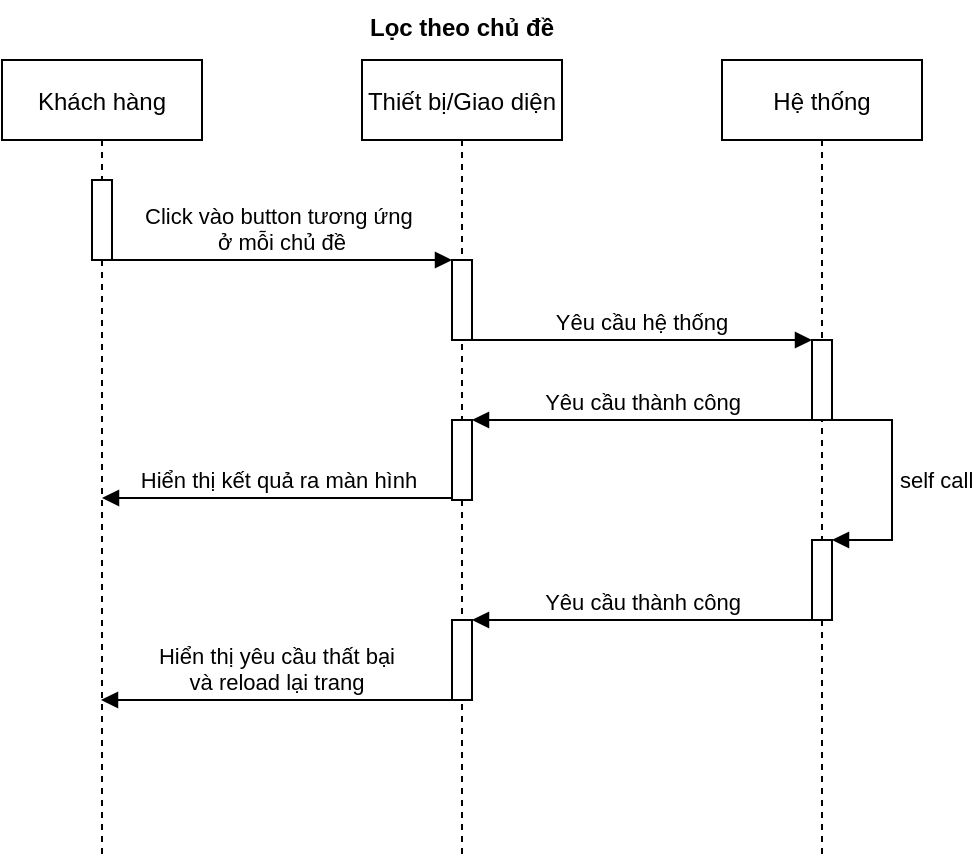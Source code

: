 <mxfile version="15.1.4" type="github">
  <diagram id="RIUnmxglVhpnbEQETzyr" name="Page-1">
    <mxGraphModel dx="1662" dy="794" grid="1" gridSize="10" guides="1" tooltips="1" connect="1" arrows="1" fold="1" page="1" pageScale="1" pageWidth="827" pageHeight="1169" math="0" shadow="0">
      <root>
        <mxCell id="0" />
        <mxCell id="1" parent="0" />
        <mxCell id="HQxGrHXjPFdWRkts6i6A-1" value="Khách hàng" style="shape=umlLifeline;perimeter=lifelinePerimeter;container=1;collapsible=0;recursiveResize=0;rounded=0;shadow=0;strokeWidth=1;" parent="1" vertex="1">
          <mxGeometry x="120" y="80" width="100" height="400" as="geometry" />
        </mxCell>
        <mxCell id="HQxGrHXjPFdWRkts6i6A-2" value="" style="points=[];perimeter=orthogonalPerimeter;rounded=0;shadow=0;strokeWidth=1;" parent="HQxGrHXjPFdWRkts6i6A-1" vertex="1">
          <mxGeometry x="45" y="60" width="10" height="40" as="geometry" />
        </mxCell>
        <mxCell id="HQxGrHXjPFdWRkts6i6A-3" value="Thiết bị/Giao diện" style="shape=umlLifeline;perimeter=lifelinePerimeter;container=1;collapsible=0;recursiveResize=0;rounded=0;shadow=0;strokeWidth=1;" parent="1" vertex="1">
          <mxGeometry x="300" y="80" width="100" height="400" as="geometry" />
        </mxCell>
        <mxCell id="HQxGrHXjPFdWRkts6i6A-4" value="" style="points=[];perimeter=orthogonalPerimeter;rounded=0;shadow=0;strokeWidth=1;" parent="HQxGrHXjPFdWRkts6i6A-3" vertex="1">
          <mxGeometry x="45" y="100" width="10" height="40" as="geometry" />
        </mxCell>
        <mxCell id="HQxGrHXjPFdWRkts6i6A-5" value="Click vào button tương ứng &#xa;ở mỗi chủ đề" style="verticalAlign=bottom;endArrow=block;shadow=0;strokeWidth=1;" parent="1" source="HQxGrHXjPFdWRkts6i6A-2" target="HQxGrHXjPFdWRkts6i6A-4" edge="1">
          <mxGeometry relative="1" as="geometry">
            <mxPoint x="275" y="160" as="sourcePoint" />
            <mxPoint x="320" y="200" as="targetPoint" />
            <Array as="points">
              <mxPoint x="240" y="180" />
              <mxPoint x="320" y="180" />
            </Array>
          </mxGeometry>
        </mxCell>
        <mxCell id="HQxGrHXjPFdWRkts6i6A-6" value="Hệ thống" style="shape=umlLifeline;perimeter=lifelinePerimeter;container=1;collapsible=0;recursiveResize=0;rounded=0;shadow=0;strokeWidth=1;" parent="1" vertex="1">
          <mxGeometry x="480" y="80" width="100" height="400" as="geometry" />
        </mxCell>
        <mxCell id="HQxGrHXjPFdWRkts6i6A-7" value="" style="points=[];perimeter=orthogonalPerimeter;rounded=0;shadow=0;strokeWidth=1;" parent="HQxGrHXjPFdWRkts6i6A-6" vertex="1">
          <mxGeometry x="45" y="140" width="10" height="40" as="geometry" />
        </mxCell>
        <mxCell id="HQxGrHXjPFdWRkts6i6A-8" value="Yêu cầu hệ thống" style="verticalAlign=bottom;endArrow=block;shadow=0;strokeWidth=1;" parent="1" source="HQxGrHXjPFdWRkts6i6A-4" target="HQxGrHXjPFdWRkts6i6A-7" edge="1">
          <mxGeometry relative="1" as="geometry">
            <mxPoint x="350" y="160.0" as="sourcePoint" />
            <mxPoint x="520" y="160.0" as="targetPoint" />
            <Array as="points">
              <mxPoint x="410" y="220" />
            </Array>
          </mxGeometry>
        </mxCell>
        <mxCell id="HQxGrHXjPFdWRkts6i6A-11" value="Yêu cầu thành công" style="html=1;verticalAlign=bottom;endArrow=block;" parent="1" source="HQxGrHXjPFdWRkts6i6A-7" target="HQxGrHXjPFdWRkts6i6A-12" edge="1">
          <mxGeometry width="80" relative="1" as="geometry">
            <mxPoint x="520" y="260" as="sourcePoint" />
            <mxPoint x="460" y="300" as="targetPoint" />
            <Array as="points">
              <mxPoint x="500" y="260" />
              <mxPoint x="440" y="260" />
            </Array>
          </mxGeometry>
        </mxCell>
        <mxCell id="HQxGrHXjPFdWRkts6i6A-12" value="" style="points=[];perimeter=orthogonalPerimeter;rounded=0;shadow=0;strokeWidth=1;" parent="1" vertex="1">
          <mxGeometry x="345" y="260" width="10" height="40" as="geometry" />
        </mxCell>
        <mxCell id="HQxGrHXjPFdWRkts6i6A-13" value="Hiển thị kết quả ra màn hình" style="html=1;verticalAlign=bottom;endArrow=block;" parent="1" source="HQxGrHXjPFdWRkts6i6A-12" target="HQxGrHXjPFdWRkts6i6A-1" edge="1">
          <mxGeometry width="80" relative="1" as="geometry">
            <mxPoint x="345" y="299" as="sourcePoint" />
            <mxPoint x="175" y="299" as="targetPoint" />
            <Array as="points">
              <mxPoint x="320" y="299" />
              <mxPoint x="260" y="299" />
            </Array>
          </mxGeometry>
        </mxCell>
        <mxCell id="HQxGrHXjPFdWRkts6i6A-17" value="Lọc theo chủ đề" style="text;align=center;fontStyle=1;verticalAlign=middle;spacingLeft=3;spacingRight=3;strokeColor=none;rotatable=0;points=[[0,0.5],[1,0.5]];portConstraint=eastwest;" parent="1" vertex="1">
          <mxGeometry x="310" y="50" width="80" height="26" as="geometry" />
        </mxCell>
        <mxCell id="MCC7hr2LS3rmoBYIaNcz-2" value="" style="html=1;points=[];perimeter=orthogonalPerimeter;" vertex="1" parent="1">
          <mxGeometry x="525" y="320" width="10" height="40" as="geometry" />
        </mxCell>
        <mxCell id="MCC7hr2LS3rmoBYIaNcz-3" value="self call" style="edgeStyle=orthogonalEdgeStyle;html=1;align=left;spacingLeft=2;endArrow=block;rounded=0;entryX=1;entryY=0;" edge="1" target="MCC7hr2LS3rmoBYIaNcz-2" parent="1">
          <mxGeometry relative="1" as="geometry">
            <mxPoint x="535" y="260" as="sourcePoint" />
            <Array as="points">
              <mxPoint x="565" y="260" />
            </Array>
          </mxGeometry>
        </mxCell>
        <mxCell id="MCC7hr2LS3rmoBYIaNcz-4" value="Yêu cầu thành công" style="html=1;verticalAlign=bottom;endArrow=block;" edge="1" parent="1">
          <mxGeometry width="80" relative="1" as="geometry">
            <mxPoint x="525" y="360" as="sourcePoint" />
            <mxPoint x="355" y="360" as="targetPoint" />
            <Array as="points">
              <mxPoint x="500" y="360" />
              <mxPoint x="440" y="360" />
            </Array>
          </mxGeometry>
        </mxCell>
        <mxCell id="MCC7hr2LS3rmoBYIaNcz-5" value="" style="points=[];perimeter=orthogonalPerimeter;rounded=0;shadow=0;strokeWidth=1;" vertex="1" parent="1">
          <mxGeometry x="345" y="360" width="10" height="40" as="geometry" />
        </mxCell>
        <mxCell id="MCC7hr2LS3rmoBYIaNcz-6" value="Hiển thị yêu cầu thất bại&lt;br&gt;và reload lại trang" style="html=1;verticalAlign=bottom;endArrow=block;" edge="1" parent="1">
          <mxGeometry width="80" relative="1" as="geometry">
            <mxPoint x="345" y="400" as="sourcePoint" />
            <mxPoint x="169.5" y="400" as="targetPoint" />
            <Array as="points">
              <mxPoint x="320" y="400" />
              <mxPoint x="260" y="400" />
            </Array>
          </mxGeometry>
        </mxCell>
      </root>
    </mxGraphModel>
  </diagram>
</mxfile>
